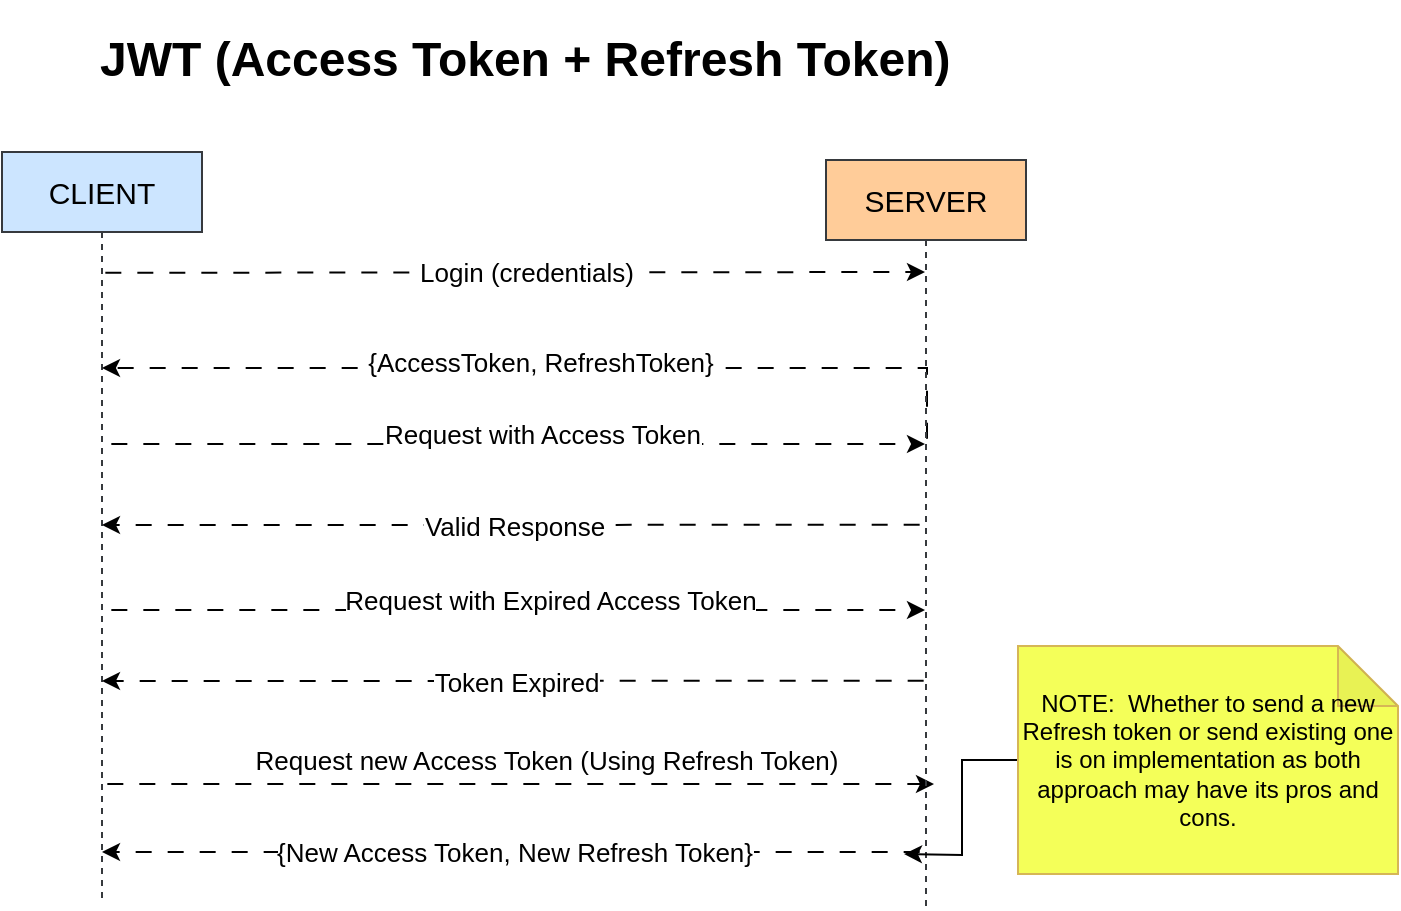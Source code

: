 <mxfile version="21.7.5" type="github">
  <diagram name="access-refresh token" id="pQJgPqyZb_h770RjejM-">
    <mxGraphModel dx="872" dy="491" grid="0" gridSize="1" guides="1" tooltips="1" connect="1" arrows="1" fold="1" page="1" pageScale="1" pageWidth="850" pageHeight="1100" math="0" shadow="0">
      <root>
        <mxCell id="0" />
        <mxCell id="1" parent="0" />
        <mxCell id="h4teDa3cKoILqUaAFO-s-1" value="&lt;h1&gt;JWT (Access Token + Refresh Token)&lt;/h1&gt;" style="text;html=1;strokeColor=none;fillColor=none;spacing=5;spacingTop=-20;whiteSpace=wrap;overflow=hidden;rounded=0;" vertex="1" parent="1">
          <mxGeometry x="164" y="81" width="490" height="60" as="geometry" />
        </mxCell>
        <mxCell id="h4teDa3cKoILqUaAFO-s-6" value="Login (credentials)" style="edgeStyle=elbowEdgeStyle;rounded=0;orthogonalLoop=1;jettySize=auto;html=1;elbow=vertical;curved=0;flowAnimation=1;fontSize=13;" edge="1" parent="1" target="h4teDa3cKoILqUaAFO-s-5">
          <mxGeometry x="0.034" relative="1" as="geometry">
            <mxPoint x="169" y="207.4" as="sourcePoint" />
            <mxPoint x="495.5" y="207.0" as="targetPoint" />
            <Array as="points">
              <mxPoint x="137.5" y="207" />
            </Array>
            <mxPoint as="offset" />
          </mxGeometry>
        </mxCell>
        <mxCell id="h4teDa3cKoILqUaAFO-s-12" value="Request with Access Token" style="edgeStyle=elbowEdgeStyle;rounded=0;orthogonalLoop=1;jettySize=auto;html=1;elbow=vertical;curved=0;fontSize=13;flowAnimation=1;" edge="1" parent="1" target="h4teDa3cKoILqUaAFO-s-5">
          <mxGeometry x="0.065" y="5" relative="1" as="geometry">
            <mxPoint x="172" y="293" as="sourcePoint" />
            <mxPoint x="502" y="293" as="targetPoint" />
            <mxPoint as="offset" />
          </mxGeometry>
        </mxCell>
        <mxCell id="h4teDa3cKoILqUaAFO-s-14" value="Request with Expired Access Token" style="edgeStyle=elbowEdgeStyle;rounded=0;orthogonalLoop=1;jettySize=auto;html=1;elbow=vertical;curved=0;fontSize=13;flowAnimation=1;" edge="1" parent="1" target="h4teDa3cKoILqUaAFO-s-5">
          <mxGeometry x="0.084" y="5" relative="1" as="geometry">
            <mxPoint x="172" y="376" as="sourcePoint" />
            <mxPoint x="501.5" y="376.362" as="targetPoint" />
            <mxPoint as="offset" />
          </mxGeometry>
        </mxCell>
        <mxCell id="h4teDa3cKoILqUaAFO-s-17" value="Request new Access Token (Using Refresh Token)" style="edgeStyle=elbowEdgeStyle;rounded=0;orthogonalLoop=1;jettySize=auto;html=1;elbow=vertical;curved=0;entryX=0.54;entryY=0.834;entryDx=0;entryDy=0;entryPerimeter=0;fontSize=13;flowAnimation=1;" edge="1" parent="1" source="h4teDa3cKoILqUaAFO-s-4" target="h4teDa3cKoILqUaAFO-s-5">
          <mxGeometry x="0.059" y="12" relative="1" as="geometry">
            <mxPoint x="1" as="offset" />
          </mxGeometry>
        </mxCell>
        <mxCell id="h4teDa3cKoILqUaAFO-s-4" value="CLIENT" style="shape=umlLifeline;perimeter=lifelinePerimeter;whiteSpace=wrap;html=1;container=1;dropTarget=0;collapsible=0;recursiveResize=0;outlineConnect=0;portConstraint=eastwest;newEdgeStyle={&quot;edgeStyle&quot;:&quot;elbowEdgeStyle&quot;,&quot;elbow&quot;:&quot;vertical&quot;,&quot;curved&quot;:0,&quot;rounded&quot;:0};fontSize=15;fillColor=#cce5ff;strokeColor=#36393d;" vertex="1" parent="1">
          <mxGeometry x="120" y="147" width="100" height="373" as="geometry" />
        </mxCell>
        <mxCell id="h4teDa3cKoILqUaAFO-s-7" value="{AccessToken, RefreshToken}" style="edgeStyle=elbowEdgeStyle;rounded=0;orthogonalLoop=1;jettySize=auto;html=1;elbow=vertical;curved=0;flowAnimation=1;fontSize=13;" edge="1" parent="1" target="h4teDa3cKoILqUaAFO-s-4">
          <mxGeometry x="0.035" y="-3" relative="1" as="geometry">
            <mxPoint x="582.5" y="293" as="sourcePoint" />
            <mxPoint x="215" y="255" as="targetPoint" />
            <Array as="points">
              <mxPoint x="626.5" y="255" />
            </Array>
            <mxPoint x="1" as="offset" />
          </mxGeometry>
        </mxCell>
        <mxCell id="h4teDa3cKoILqUaAFO-s-13" value="Valid Response" style="edgeStyle=elbowEdgeStyle;rounded=0;orthogonalLoop=1;jettySize=auto;html=1;elbow=vertical;curved=0;fontSize=13;flowAnimation=1;" edge="1" parent="1" target="h4teDa3cKoILqUaAFO-s-4">
          <mxGeometry relative="1" as="geometry">
            <mxPoint x="581.5" y="333.4" as="sourcePoint" />
            <mxPoint x="251" y="333.001" as="targetPoint" />
          </mxGeometry>
        </mxCell>
        <mxCell id="h4teDa3cKoILqUaAFO-s-15" value="Token Expired" style="edgeStyle=elbowEdgeStyle;rounded=0;orthogonalLoop=1;jettySize=auto;html=1;elbow=vertical;curved=0;fontSize=13;flowAnimation=1;" edge="1" parent="1" target="h4teDa3cKoILqUaAFO-s-4">
          <mxGeometry relative="1" as="geometry">
            <mxPoint x="583.5" y="411.37" as="sourcePoint" />
            <mxPoint x="256" y="410.999" as="targetPoint" />
          </mxGeometry>
        </mxCell>
        <mxCell id="h4teDa3cKoILqUaAFO-s-18" value="{New Access Token, New Refresh Token}" style="edgeStyle=elbowEdgeStyle;rounded=0;orthogonalLoop=1;jettySize=auto;html=1;elbow=vertical;curved=0;entryX=0.5;entryY=0.938;entryDx=0;entryDy=0;entryPerimeter=0;fontSize=13;flowAnimation=1;" edge="1" parent="1" source="h4teDa3cKoILqUaAFO-s-5" target="h4teDa3cKoILqUaAFO-s-4">
          <mxGeometry x="0.001" relative="1" as="geometry">
            <mxPoint as="offset" />
          </mxGeometry>
        </mxCell>
        <mxCell id="h4teDa3cKoILqUaAFO-s-5" value="SERVER" style="shape=umlLifeline;perimeter=lifelinePerimeter;whiteSpace=wrap;html=1;container=1;dropTarget=0;collapsible=0;recursiveResize=0;outlineConnect=0;portConstraint=eastwest;newEdgeStyle={&quot;edgeStyle&quot;:&quot;elbowEdgeStyle&quot;,&quot;elbow&quot;:&quot;vertical&quot;,&quot;curved&quot;:0,&quot;rounded&quot;:0};fontSize=15;fillColor=#ffcc99;strokeColor=#36393d;" vertex="1" parent="1">
          <mxGeometry x="532" y="151" width="100" height="374" as="geometry" />
        </mxCell>
        <mxCell id="h4teDa3cKoILqUaAFO-s-20" style="edgeStyle=orthogonalEdgeStyle;rounded=0;orthogonalLoop=1;jettySize=auto;html=1;" edge="1" parent="1" source="h4teDa3cKoILqUaAFO-s-19">
          <mxGeometry relative="1" as="geometry">
            <mxPoint x="571" y="498" as="targetPoint" />
          </mxGeometry>
        </mxCell>
        <mxCell id="h4teDa3cKoILqUaAFO-s-19" value="NOTE:&amp;nbsp; Whether to send a new Refresh token or send existing one is on implementation as both approach may have its pros and cons." style="shape=note;whiteSpace=wrap;html=1;backgroundOutline=1;darkOpacity=0.05;fillColor=#F4FF59;gradientColor=none;strokeColor=#d6b656;" vertex="1" parent="1">
          <mxGeometry x="628" y="394" width="190" height="114" as="geometry" />
        </mxCell>
      </root>
    </mxGraphModel>
  </diagram>
</mxfile>
